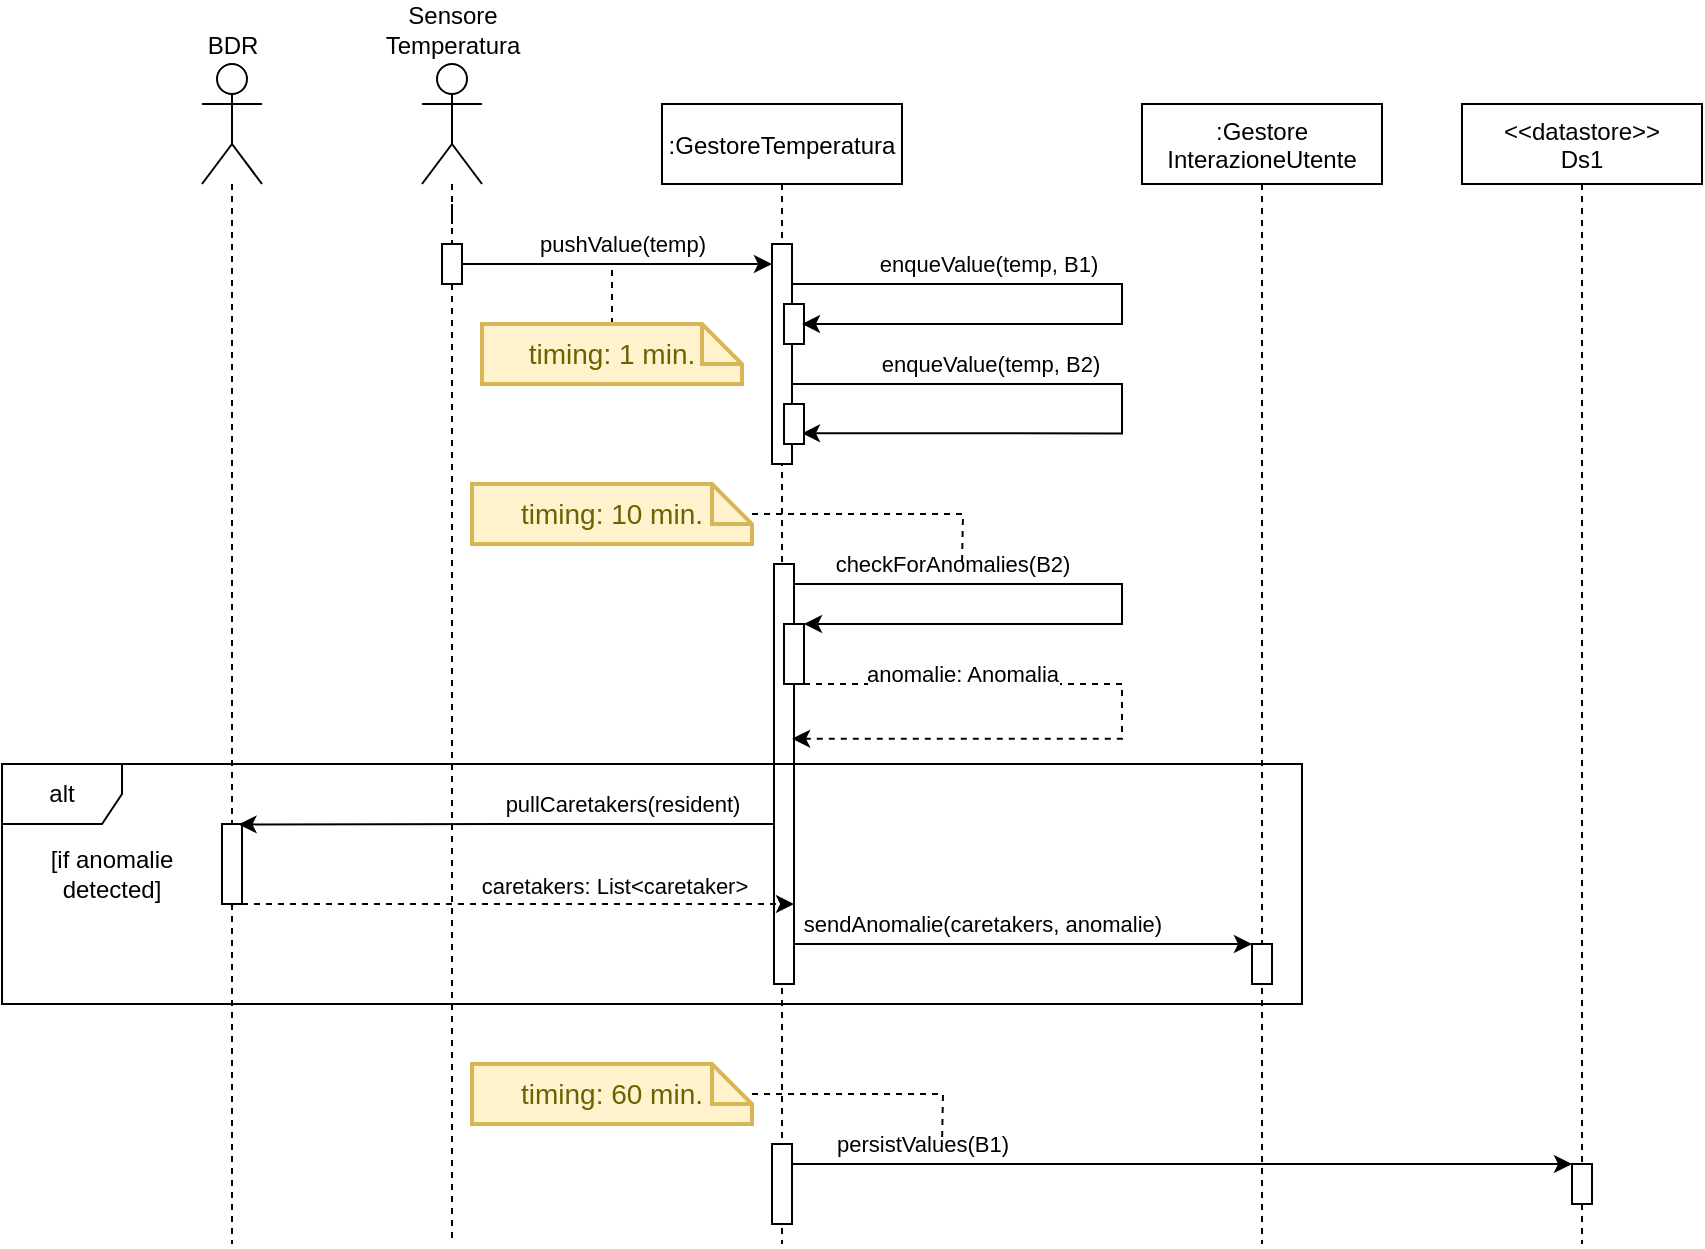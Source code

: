 <mxfile version="20.7.4" type="device" pages="4"><diagram id="kgpKYQtTHZ0yAKxKKP6v" name="Temperatura"><mxGraphModel dx="2327" dy="741" grid="1" gridSize="10" guides="1" tooltips="1" connect="1" arrows="1" fold="1" page="1" pageScale="1" pageWidth="850" pageHeight="1100" math="0" shadow="0"><root><mxCell id="0"/><mxCell id="1" parent="0"/><mxCell id="3nuBFxr9cyL0pnOWT2aG-1" value=":GestoreTemperatura" style="shape=umlLifeline;perimeter=lifelinePerimeter;container=1;collapsible=0;recursiveResize=0;rounded=0;shadow=0;strokeWidth=1;" parent="1" vertex="1"><mxGeometry x="240" y="80" width="120" height="570" as="geometry"/></mxCell><mxCell id="YevkTBkantPW1AnLJvYj-123" style="edgeStyle=orthogonalEdgeStyle;rounded=0;orthogonalLoop=1;jettySize=auto;html=1;entryX=0.9;entryY=0.733;entryDx=0;entryDy=0;entryPerimeter=0;startArrow=none;startFill=0;endArrow=classic;endFill=1;" parent="3nuBFxr9cyL0pnOWT2aG-1" source="3nuBFxr9cyL0pnOWT2aG-4" target="YevkTBkantPW1AnLJvYj-122" edge="1"><mxGeometry relative="1" as="geometry"><Array as="points"><mxPoint x="230" y="140"/><mxPoint x="230" y="165"/></Array></mxGeometry></mxCell><mxCell id="YevkTBkantPW1AnLJvYj-124" value="enqueValue(temp, B2)" style="edgeLabel;html=1;align=center;verticalAlign=middle;resizable=0;points=[];" parent="YevkTBkantPW1AnLJvYj-123" vertex="1" connectable="0"><mxGeometry x="-0.338" relative="1" as="geometry"><mxPoint x="-17" y="-10" as="offset"/></mxGeometry></mxCell><mxCell id="3nuBFxr9cyL0pnOWT2aG-4" value="" style="points=[];perimeter=orthogonalPerimeter;rounded=0;shadow=0;strokeWidth=1;" parent="3nuBFxr9cyL0pnOWT2aG-1" vertex="1"><mxGeometry x="55" y="70" width="10" height="110" as="geometry"/></mxCell><mxCell id="YevkTBkantPW1AnLJvYj-60" value="" style="points=[];perimeter=orthogonalPerimeter;rounded=0;shadow=0;strokeWidth=1;" parent="3nuBFxr9cyL0pnOWT2aG-1" vertex="1"><mxGeometry x="56" y="230" width="10" height="210" as="geometry"/></mxCell><mxCell id="YevkTBkantPW1AnLJvYj-138" style="edgeStyle=orthogonalEdgeStyle;rounded=0;orthogonalLoop=1;jettySize=auto;html=1;entryX=0.905;entryY=0.416;entryDx=0;entryDy=0;entryPerimeter=0;dashed=1;startArrow=none;startFill=0;endArrow=classic;endFill=1;" parent="3nuBFxr9cyL0pnOWT2aG-1" source="YevkTBkantPW1AnLJvYj-61" target="YevkTBkantPW1AnLJvYj-60" edge="1"><mxGeometry relative="1" as="geometry"><Array as="points"><mxPoint x="230" y="290"/><mxPoint x="230" y="317"/></Array></mxGeometry></mxCell><mxCell id="YevkTBkantPW1AnLJvYj-139" value="anomalie: Anomalia" style="edgeLabel;html=1;align=center;verticalAlign=middle;resizable=0;points=[];" parent="YevkTBkantPW1AnLJvYj-138" vertex="1" connectable="0"><mxGeometry x="-0.324" y="2" relative="1" as="geometry"><mxPoint x="-40" y="-3" as="offset"/></mxGeometry></mxCell><mxCell id="YevkTBkantPW1AnLJvYj-61" value="" style="points=[];perimeter=orthogonalPerimeter;rounded=0;shadow=0;strokeWidth=1;" parent="3nuBFxr9cyL0pnOWT2aG-1" vertex="1"><mxGeometry x="61" y="260" width="10" height="30" as="geometry"/></mxCell><mxCell id="YevkTBkantPW1AnLJvYj-62" style="edgeStyle=orthogonalEdgeStyle;rounded=0;orthogonalLoop=1;jettySize=auto;html=1;endArrow=classic;endFill=1;" parent="3nuBFxr9cyL0pnOWT2aG-1" source="YevkTBkantPW1AnLJvYj-60" target="YevkTBkantPW1AnLJvYj-61" edge="1"><mxGeometry relative="1" as="geometry"><mxPoint x="-150" y="200" as="targetPoint"/><Array as="points"><mxPoint x="230" y="240"/><mxPoint x="230" y="260"/></Array></mxGeometry></mxCell><mxCell id="YevkTBkantPW1AnLJvYj-63" value="checkForAnomalies(B2)" style="edgeLabel;html=1;align=center;verticalAlign=middle;resizable=0;points=[];" parent="YevkTBkantPW1AnLJvYj-62" vertex="1" connectable="0"><mxGeometry x="-0.383" y="2" relative="1" as="geometry"><mxPoint x="-27" y="-8" as="offset"/></mxGeometry></mxCell><mxCell id="YevkTBkantPW1AnLJvYj-119" value="" style="points=[];perimeter=orthogonalPerimeter;rounded=0;shadow=0;strokeWidth=1;" parent="3nuBFxr9cyL0pnOWT2aG-1" vertex="1"><mxGeometry x="61" y="100" width="10" height="20" as="geometry"/></mxCell><mxCell id="YevkTBkantPW1AnLJvYj-120" style="edgeStyle=orthogonalEdgeStyle;rounded=0;orthogonalLoop=1;jettySize=auto;html=1;startArrow=none;startFill=0;endArrow=classic;endFill=1;" parent="3nuBFxr9cyL0pnOWT2aG-1" source="3nuBFxr9cyL0pnOWT2aG-4" edge="1"><mxGeometry relative="1" as="geometry"><mxPoint x="70" y="110" as="targetPoint"/><Array as="points"><mxPoint x="230" y="90"/><mxPoint x="230" y="110"/></Array></mxGeometry></mxCell><mxCell id="YevkTBkantPW1AnLJvYj-121" value="enqueValue(temp, B1)" style="edgeLabel;html=1;align=center;verticalAlign=middle;resizable=0;points=[];" parent="YevkTBkantPW1AnLJvYj-120" vertex="1" connectable="0"><mxGeometry x="-0.342" y="-2" relative="1" as="geometry"><mxPoint x="-16" y="-12" as="offset"/></mxGeometry></mxCell><mxCell id="YevkTBkantPW1AnLJvYj-122" value="" style="points=[];perimeter=orthogonalPerimeter;rounded=0;shadow=0;strokeWidth=1;" parent="3nuBFxr9cyL0pnOWT2aG-1" vertex="1"><mxGeometry x="61" y="150" width="10" height="20" as="geometry"/></mxCell><mxCell id="YevkTBkantPW1AnLJvYj-127" value="" style="points=[];perimeter=orthogonalPerimeter;rounded=0;shadow=0;strokeWidth=1;" parent="3nuBFxr9cyL0pnOWT2aG-1" vertex="1"><mxGeometry x="55" y="520" width="10" height="40" as="geometry"/></mxCell><mxCell id="YevkTBkantPW1AnLJvYj-6" style="edgeStyle=orthogonalEdgeStyle;rounded=0;orthogonalLoop=1;jettySize=auto;html=1;dashed=1;endArrow=none;endFill=0;startArrow=none;" parent="1" source="YevkTBkantPW1AnLJvYj-4" edge="1"><mxGeometry relative="1" as="geometry"><mxPoint x="135" y="650" as="targetPoint"/><Array as="points"><mxPoint x="135" y="640"/></Array></mxGeometry></mxCell><mxCell id="YevkTBkantPW1AnLJvYj-1" value="Sensore&lt;br&gt;Temperatura" style="shape=umlActor;verticalLabelPosition=top;verticalAlign=bottom;html=1;outlineConnect=0;labelPosition=center;align=center;" parent="1" vertex="1"><mxGeometry x="120" y="60" width="30" height="60" as="geometry"/></mxCell><mxCell id="YevkTBkantPW1AnLJvYj-8" style="edgeStyle=orthogonalEdgeStyle;rounded=0;orthogonalLoop=1;jettySize=auto;html=1;endArrow=classic;endFill=1;" parent="1" source="YevkTBkantPW1AnLJvYj-4" target="3nuBFxr9cyL0pnOWT2aG-4" edge="1"><mxGeometry relative="1" as="geometry"><Array as="points"><mxPoint x="260" y="160"/><mxPoint x="260" y="160"/></Array></mxGeometry></mxCell><mxCell id="YevkTBkantPW1AnLJvYj-9" value="pushValue(temp)" style="edgeLabel;html=1;align=center;verticalAlign=middle;resizable=0;points=[];" parent="YevkTBkantPW1AnLJvYj-8" vertex="1" connectable="0"><mxGeometry x="0.161" y="-1" relative="1" as="geometry"><mxPoint x="-10" y="-11" as="offset"/></mxGeometry></mxCell><mxCell id="YevkTBkantPW1AnLJvYj-4" value="" style="points=[];perimeter=orthogonalPerimeter;rounded=0;shadow=0;strokeWidth=1;" parent="1" vertex="1"><mxGeometry x="130" y="150" width="10" height="20" as="geometry"/></mxCell><mxCell id="YevkTBkantPW1AnLJvYj-7" value="" style="edgeStyle=orthogonalEdgeStyle;rounded=0;orthogonalLoop=1;jettySize=auto;html=1;dashed=1;endArrow=none;endFill=0;" parent="1" source="YevkTBkantPW1AnLJvYj-1" target="YevkTBkantPW1AnLJvYj-4" edge="1"><mxGeometry relative="1" as="geometry"><mxPoint x="135" y="400" as="targetPoint"/><mxPoint x="135" y="120" as="sourcePoint"/></mxGeometry></mxCell><mxCell id="YevkTBkantPW1AnLJvYj-20" style="edgeStyle=orthogonalEdgeStyle;rounded=0;orthogonalLoop=1;jettySize=auto;html=1;endArrow=none;endFill=0;dashed=1;" parent="1" source="YevkTBkantPW1AnLJvYj-14" edge="1"><mxGeometry relative="1" as="geometry"><mxPoint x="215" y="160" as="targetPoint"/></mxGeometry></mxCell><mxCell id="YevkTBkantPW1AnLJvYj-14" value="timing: 1 min." style="shape=note;strokeWidth=2;fontSize=14;size=20;whiteSpace=wrap;html=1;fillColor=#fff2cc;strokeColor=#d6b656;fontColor=#666600;" parent="1" vertex="1"><mxGeometry x="150" y="190" width="130" height="30" as="geometry"/></mxCell><mxCell id="YevkTBkantPW1AnLJvYj-43" value="&lt;&lt;datastore&gt;&gt;&#10;Ds1" style="shape=umlLifeline;perimeter=lifelinePerimeter;container=1;collapsible=0;recursiveResize=0;rounded=0;shadow=0;strokeWidth=1;" parent="1" vertex="1"><mxGeometry x="640" y="80" width="120" height="570" as="geometry"/></mxCell><mxCell id="YevkTBkantPW1AnLJvYj-128" value="" style="points=[];perimeter=orthogonalPerimeter;rounded=0;shadow=0;strokeWidth=1;" parent="YevkTBkantPW1AnLJvYj-43" vertex="1"><mxGeometry x="55" y="530" width="10" height="20" as="geometry"/></mxCell><mxCell id="YevkTBkantPW1AnLJvYj-75" value=":Gestore&#10;InterazioneUtente" style="shape=umlLifeline;perimeter=lifelinePerimeter;container=1;collapsible=0;recursiveResize=0;rounded=0;shadow=0;strokeWidth=1;" parent="1" vertex="1"><mxGeometry x="480" y="80" width="120" height="570" as="geometry"/></mxCell><mxCell id="YevkTBkantPW1AnLJvYj-78" value="" style="points=[];perimeter=orthogonalPerimeter;rounded=0;shadow=0;strokeWidth=1;" parent="YevkTBkantPW1AnLJvYj-75" vertex="1"><mxGeometry x="55" y="420" width="10" height="20" as="geometry"/></mxCell><mxCell id="YevkTBkantPW1AnLJvYj-106" style="edgeStyle=orthogonalEdgeStyle;rounded=0;orthogonalLoop=1;jettySize=auto;html=1;dashed=1;endArrow=none;endFill=0;startArrow=none;" parent="1" source="YevkTBkantPW1AnLJvYj-107" edge="1"><mxGeometry relative="1" as="geometry"><mxPoint x="25" y="650" as="targetPoint"/></mxGeometry></mxCell><mxCell id="YevkTBkantPW1AnLJvYj-105" value="BDR" style="shape=umlActor;verticalLabelPosition=top;verticalAlign=bottom;html=1;outlineConnect=0;labelPosition=center;align=center;" parent="1" vertex="1"><mxGeometry x="10" y="60" width="30" height="60" as="geometry"/></mxCell><mxCell id="YevkTBkantPW1AnLJvYj-143" style="edgeStyle=orthogonalEdgeStyle;rounded=0;orthogonalLoop=1;jettySize=auto;html=1;startArrow=none;startFill=0;endArrow=classic;endFill=1;dashed=1;" parent="1" source="YevkTBkantPW1AnLJvYj-107" edge="1"><mxGeometry relative="1" as="geometry"><mxPoint x="306" y="480" as="targetPoint"/><Array as="points"><mxPoint x="306" y="480"/></Array></mxGeometry></mxCell><mxCell id="YevkTBkantPW1AnLJvYj-144" value="caretakers: List&amp;lt;caretaker&amp;gt;" style="edgeLabel;html=1;align=center;verticalAlign=middle;resizable=0;points=[];" parent="YevkTBkantPW1AnLJvYj-143" vertex="1" connectable="0"><mxGeometry x="0.315" relative="1" as="geometry"><mxPoint x="4" y="-9" as="offset"/></mxGeometry></mxCell><mxCell id="YevkTBkantPW1AnLJvYj-107" value="" style="points=[];perimeter=orthogonalPerimeter;rounded=0;shadow=0;strokeWidth=1;" parent="1" vertex="1"><mxGeometry x="20" y="440" width="10" height="40" as="geometry"/></mxCell><mxCell id="YevkTBkantPW1AnLJvYj-108" value="" style="edgeStyle=orthogonalEdgeStyle;rounded=0;orthogonalLoop=1;jettySize=auto;html=1;dashed=1;endArrow=none;endFill=0;" parent="1" source="YevkTBkantPW1AnLJvYj-105" target="YevkTBkantPW1AnLJvYj-107" edge="1"><mxGeometry relative="1" as="geometry"><mxPoint x="25" y="800.833" as="targetPoint"/><mxPoint x="25" y="120" as="sourcePoint"/></mxGeometry></mxCell><mxCell id="YevkTBkantPW1AnLJvYj-104" value="[if anomalie detected]" style="text;html=1;strokeColor=none;fillColor=none;align=center;verticalAlign=middle;whiteSpace=wrap;rounded=0;" parent="1" vertex="1"><mxGeometry x="-80" y="450" width="90" height="30" as="geometry"/></mxCell><mxCell id="YevkTBkantPW1AnLJvYj-118" value="alt" style="shape=umlFrame;whiteSpace=wrap;html=1;" parent="1" vertex="1"><mxGeometry x="-90" y="410" width="650" height="120" as="geometry"/></mxCell><mxCell id="YevkTBkantPW1AnLJvYj-126" style="edgeStyle=orthogonalEdgeStyle;rounded=0;orthogonalLoop=1;jettySize=auto;html=1;startArrow=none;startFill=0;endArrow=none;endFill=0;dashed=1;" parent="1" source="YevkTBkantPW1AnLJvYj-125" edge="1"><mxGeometry relative="1" as="geometry"><mxPoint x="390" y="310.0" as="targetPoint"/></mxGeometry></mxCell><mxCell id="YevkTBkantPW1AnLJvYj-125" value="timing: 10 min." style="shape=note;strokeWidth=2;fontSize=14;size=20;whiteSpace=wrap;html=1;fillColor=#fff2cc;strokeColor=#d6b656;fontColor=#666600;" parent="1" vertex="1"><mxGeometry x="145" y="270" width="140" height="30" as="geometry"/></mxCell><mxCell id="YevkTBkantPW1AnLJvYj-134" style="edgeStyle=orthogonalEdgeStyle;rounded=0;orthogonalLoop=1;jettySize=auto;html=1;startArrow=none;startFill=0;endArrow=classic;endFill=1;" parent="1" source="YevkTBkantPW1AnLJvYj-127" edge="1"><mxGeometry relative="1" as="geometry"><mxPoint x="695" y="610" as="targetPoint"/><Array as="points"><mxPoint x="695" y="610"/></Array></mxGeometry></mxCell><mxCell id="YevkTBkantPW1AnLJvYj-135" value="persistValues(B1)" style="edgeLabel;html=1;align=center;verticalAlign=middle;resizable=0;points=[];" parent="YevkTBkantPW1AnLJvYj-134" vertex="1" connectable="0"><mxGeometry x="-0.297" y="-2" relative="1" as="geometry"><mxPoint x="-72" y="-12" as="offset"/></mxGeometry></mxCell><mxCell id="YevkTBkantPW1AnLJvYj-137" style="edgeStyle=orthogonalEdgeStyle;rounded=0;orthogonalLoop=1;jettySize=auto;html=1;startArrow=none;startFill=0;endArrow=none;endFill=0;dashed=1;" parent="1" source="YevkTBkantPW1AnLJvYj-136" edge="1"><mxGeometry relative="1" as="geometry"><mxPoint x="380" y="600" as="targetPoint"/></mxGeometry></mxCell><mxCell id="YevkTBkantPW1AnLJvYj-136" value="timing: 60 min." style="shape=note;strokeWidth=2;fontSize=14;size=20;whiteSpace=wrap;html=1;fillColor=#fff2cc;strokeColor=#d6b656;fontColor=#666600;" parent="1" vertex="1"><mxGeometry x="145" y="560" width="140" height="30" as="geometry"/></mxCell><mxCell id="YevkTBkantPW1AnLJvYj-140" style="edgeStyle=orthogonalEdgeStyle;rounded=0;orthogonalLoop=1;jettySize=auto;html=1;entryX=0.829;entryY=0.005;entryDx=0;entryDy=0;entryPerimeter=0;startArrow=none;startFill=0;endArrow=classic;endFill=1;" parent="1" source="YevkTBkantPW1AnLJvYj-60" target="YevkTBkantPW1AnLJvYj-107" edge="1"><mxGeometry relative="1" as="geometry"><Array as="points"><mxPoint x="160" y="440"/><mxPoint x="160" y="440"/></Array></mxGeometry></mxCell><mxCell id="YevkTBkantPW1AnLJvYj-141" value="pullCaretakers(resident)" style="edgeLabel;html=1;align=center;verticalAlign=middle;resizable=0;points=[];" parent="YevkTBkantPW1AnLJvYj-140" vertex="1" connectable="0"><mxGeometry x="-0.288" y="4" relative="1" as="geometry"><mxPoint x="19" y="-14" as="offset"/></mxGeometry></mxCell><mxCell id="YevkTBkantPW1AnLJvYj-145" style="edgeStyle=orthogonalEdgeStyle;rounded=0;orthogonalLoop=1;jettySize=auto;html=1;startArrow=none;startFill=0;endArrow=classic;endFill=1;" parent="1" source="YevkTBkantPW1AnLJvYj-60" target="YevkTBkantPW1AnLJvYj-78" edge="1"><mxGeometry relative="1" as="geometry"><Array as="points"><mxPoint x="440" y="500"/><mxPoint x="440" y="500"/></Array></mxGeometry></mxCell><mxCell id="YevkTBkantPW1AnLJvYj-146" value="sendAnomalie(caretakers, anomalie)" style="edgeLabel;html=1;align=center;verticalAlign=middle;resizable=0;points=[];" parent="YevkTBkantPW1AnLJvYj-145" vertex="1" connectable="0"><mxGeometry x="-0.256" y="1" relative="1" as="geometry"><mxPoint x="9" y="-9" as="offset"/></mxGeometry></mxCell></root></mxGraphModel></diagram><diagram id="3sxNgQ_MsldBpuiTuOtI" name="Accelerazione"><mxGraphModel dx="1216" dy="611" grid="1" gridSize="10" guides="1" tooltips="1" connect="1" arrows="1" fold="1" page="1" pageScale="1" pageWidth="850" pageHeight="1100" math="0" shadow="0"><root><mxCell id="0"/><mxCell id="1" parent="0"/><mxCell id="PR_13U1Lg6tkXN6W4UqR-1" value=":GestoreAccelerazione" style="shape=umlLifeline;perimeter=lifelinePerimeter;container=1;collapsible=0;recursiveResize=0;rounded=0;shadow=0;strokeWidth=1;" vertex="1" parent="1"><mxGeometry x="330" y="60" width="120" height="570" as="geometry"/></mxCell><mxCell id="PR_13U1Lg6tkXN6W4UqR-2" style="edgeStyle=orthogonalEdgeStyle;rounded=0;orthogonalLoop=1;jettySize=auto;html=1;entryX=0.9;entryY=0.733;entryDx=0;entryDy=0;entryPerimeter=0;startArrow=none;startFill=0;endArrow=classic;endFill=1;" edge="1" parent="PR_13U1Lg6tkXN6W4UqR-1" source="PR_13U1Lg6tkXN6W4UqR-4" target="PR_13U1Lg6tkXN6W4UqR-14"><mxGeometry relative="1" as="geometry"><Array as="points"><mxPoint x="230" y="140"/><mxPoint x="230" y="165"/></Array></mxGeometry></mxCell><mxCell id="PR_13U1Lg6tkXN6W4UqR-3" value="enqueValue(acc, B4)" style="edgeLabel;html=1;align=center;verticalAlign=middle;resizable=0;points=[];" vertex="1" connectable="0" parent="PR_13U1Lg6tkXN6W4UqR-2"><mxGeometry x="-0.338" relative="1" as="geometry"><mxPoint x="-17" y="-10" as="offset"/></mxGeometry></mxCell><mxCell id="PR_13U1Lg6tkXN6W4UqR-4" value="" style="points=[];perimeter=orthogonalPerimeter;rounded=0;shadow=0;strokeWidth=1;" vertex="1" parent="PR_13U1Lg6tkXN6W4UqR-1"><mxGeometry x="55" y="70" width="10" height="110" as="geometry"/></mxCell><mxCell id="PR_13U1Lg6tkXN6W4UqR-5" value="" style="points=[];perimeter=orthogonalPerimeter;rounded=0;shadow=0;strokeWidth=1;" vertex="1" parent="PR_13U1Lg6tkXN6W4UqR-1"><mxGeometry x="56" y="230" width="10" height="210" as="geometry"/></mxCell><mxCell id="PR_13U1Lg6tkXN6W4UqR-6" style="edgeStyle=orthogonalEdgeStyle;rounded=0;orthogonalLoop=1;jettySize=auto;html=1;entryX=0.905;entryY=0.416;entryDx=0;entryDy=0;entryPerimeter=0;dashed=1;startArrow=none;startFill=0;endArrow=classic;endFill=1;" edge="1" parent="PR_13U1Lg6tkXN6W4UqR-1" source="PR_13U1Lg6tkXN6W4UqR-8" target="PR_13U1Lg6tkXN6W4UqR-5"><mxGeometry relative="1" as="geometry"><Array as="points"><mxPoint x="230" y="290"/><mxPoint x="230" y="317"/></Array></mxGeometry></mxCell><mxCell id="PR_13U1Lg6tkXN6W4UqR-7" value="anomalie: Anomalia" style="edgeLabel;html=1;align=center;verticalAlign=middle;resizable=0;points=[];" vertex="1" connectable="0" parent="PR_13U1Lg6tkXN6W4UqR-6"><mxGeometry x="-0.324" y="2" relative="1" as="geometry"><mxPoint x="-40" y="-3" as="offset"/></mxGeometry></mxCell><mxCell id="PR_13U1Lg6tkXN6W4UqR-8" value="" style="points=[];perimeter=orthogonalPerimeter;rounded=0;shadow=0;strokeWidth=1;" vertex="1" parent="PR_13U1Lg6tkXN6W4UqR-1"><mxGeometry x="61" y="260" width="10" height="30" as="geometry"/></mxCell><mxCell id="PR_13U1Lg6tkXN6W4UqR-9" style="edgeStyle=orthogonalEdgeStyle;rounded=0;orthogonalLoop=1;jettySize=auto;html=1;endArrow=classic;endFill=1;" edge="1" parent="PR_13U1Lg6tkXN6W4UqR-1" source="PR_13U1Lg6tkXN6W4UqR-5" target="PR_13U1Lg6tkXN6W4UqR-8"><mxGeometry relative="1" as="geometry"><mxPoint x="-150" y="200" as="targetPoint"/><Array as="points"><mxPoint x="230" y="240"/><mxPoint x="230" y="260"/></Array></mxGeometry></mxCell><mxCell id="PR_13U1Lg6tkXN6W4UqR-10" value="checkForAnomalies(B4)" style="edgeLabel;html=1;align=center;verticalAlign=middle;resizable=0;points=[];" vertex="1" connectable="0" parent="PR_13U1Lg6tkXN6W4UqR-9"><mxGeometry x="-0.383" y="2" relative="1" as="geometry"><mxPoint x="-27" y="-8" as="offset"/></mxGeometry></mxCell><mxCell id="PR_13U1Lg6tkXN6W4UqR-11" value="" style="points=[];perimeter=orthogonalPerimeter;rounded=0;shadow=0;strokeWidth=1;" vertex="1" parent="PR_13U1Lg6tkXN6W4UqR-1"><mxGeometry x="61" y="100" width="10" height="20" as="geometry"/></mxCell><mxCell id="PR_13U1Lg6tkXN6W4UqR-12" style="edgeStyle=orthogonalEdgeStyle;rounded=0;orthogonalLoop=1;jettySize=auto;html=1;startArrow=none;startFill=0;endArrow=classic;endFill=1;" edge="1" parent="PR_13U1Lg6tkXN6W4UqR-1" source="PR_13U1Lg6tkXN6W4UqR-4"><mxGeometry relative="1" as="geometry"><mxPoint x="70" y="110" as="targetPoint"/><Array as="points"><mxPoint x="230" y="90"/><mxPoint x="230" y="110"/></Array></mxGeometry></mxCell><mxCell id="PR_13U1Lg6tkXN6W4UqR-13" value="enqueValue(acc, B3)" style="edgeLabel;html=1;align=center;verticalAlign=middle;resizable=0;points=[];" vertex="1" connectable="0" parent="PR_13U1Lg6tkXN6W4UqR-12"><mxGeometry x="-0.342" y="-2" relative="1" as="geometry"><mxPoint x="-16" y="-12" as="offset"/></mxGeometry></mxCell><mxCell id="PR_13U1Lg6tkXN6W4UqR-14" value="" style="points=[];perimeter=orthogonalPerimeter;rounded=0;shadow=0;strokeWidth=1;" vertex="1" parent="PR_13U1Lg6tkXN6W4UqR-1"><mxGeometry x="61" y="150" width="10" height="20" as="geometry"/></mxCell><mxCell id="PR_13U1Lg6tkXN6W4UqR-15" value="" style="points=[];perimeter=orthogonalPerimeter;rounded=0;shadow=0;strokeWidth=1;" vertex="1" parent="PR_13U1Lg6tkXN6W4UqR-1"><mxGeometry x="55" y="520" width="10" height="40" as="geometry"/></mxCell><mxCell id="PR_13U1Lg6tkXN6W4UqR-16" style="edgeStyle=orthogonalEdgeStyle;rounded=0;orthogonalLoop=1;jettySize=auto;html=1;dashed=1;endArrow=none;endFill=0;startArrow=none;" edge="1" parent="1" source="PR_13U1Lg6tkXN6W4UqR-20"><mxGeometry relative="1" as="geometry"><mxPoint x="225" y="630" as="targetPoint"/><Array as="points"><mxPoint x="225" y="620"/></Array></mxGeometry></mxCell><mxCell id="PR_13U1Lg6tkXN6W4UqR-17" value="Sensore&lt;br&gt;Accelerazione" style="shape=umlActor;verticalLabelPosition=top;verticalAlign=bottom;html=1;outlineConnect=0;labelPosition=center;align=center;" vertex="1" parent="1"><mxGeometry x="210" y="40" width="30" height="60" as="geometry"/></mxCell><mxCell id="PR_13U1Lg6tkXN6W4UqR-18" style="edgeStyle=orthogonalEdgeStyle;rounded=0;orthogonalLoop=1;jettySize=auto;html=1;endArrow=classic;endFill=1;" edge="1" parent="1" source="PR_13U1Lg6tkXN6W4UqR-20" target="PR_13U1Lg6tkXN6W4UqR-4"><mxGeometry relative="1" as="geometry"><Array as="points"><mxPoint x="350" y="140"/><mxPoint x="350" y="140"/></Array></mxGeometry></mxCell><mxCell id="PR_13U1Lg6tkXN6W4UqR-19" value="pushValue(acc)" style="edgeLabel;html=1;align=center;verticalAlign=middle;resizable=0;points=[];" vertex="1" connectable="0" parent="PR_13U1Lg6tkXN6W4UqR-18"><mxGeometry x="0.161" y="-1" relative="1" as="geometry"><mxPoint x="-10" y="-11" as="offset"/></mxGeometry></mxCell><mxCell id="PR_13U1Lg6tkXN6W4UqR-20" value="" style="points=[];perimeter=orthogonalPerimeter;rounded=0;shadow=0;strokeWidth=1;" vertex="1" parent="1"><mxGeometry x="220" y="130" width="10" height="20" as="geometry"/></mxCell><mxCell id="PR_13U1Lg6tkXN6W4UqR-21" value="" style="edgeStyle=orthogonalEdgeStyle;rounded=0;orthogonalLoop=1;jettySize=auto;html=1;dashed=1;endArrow=none;endFill=0;" edge="1" parent="1" source="PR_13U1Lg6tkXN6W4UqR-17" target="PR_13U1Lg6tkXN6W4UqR-20"><mxGeometry relative="1" as="geometry"><mxPoint x="225" y="380" as="targetPoint"/><mxPoint x="225" y="100" as="sourcePoint"/></mxGeometry></mxCell><mxCell id="PR_13U1Lg6tkXN6W4UqR-22" style="edgeStyle=orthogonalEdgeStyle;rounded=0;orthogonalLoop=1;jettySize=auto;html=1;endArrow=none;endFill=0;dashed=1;" edge="1" parent="1" source="PR_13U1Lg6tkXN6W4UqR-23"><mxGeometry relative="1" as="geometry"><mxPoint x="305" y="140" as="targetPoint"/></mxGeometry></mxCell><mxCell id="PR_13U1Lg6tkXN6W4UqR-23" value="timing: 20&lt;br&gt;millisec." style="shape=note;strokeWidth=2;fontSize=14;size=20;whiteSpace=wrap;html=1;fillColor=#fff2cc;strokeColor=#d6b656;fontColor=#666600;" vertex="1" parent="1"><mxGeometry x="240" y="170" width="130" height="40" as="geometry"/></mxCell><mxCell id="PR_13U1Lg6tkXN6W4UqR-24" value="&lt;&lt;datastore&gt;&gt;&#10;Ds2" style="shape=umlLifeline;perimeter=lifelinePerimeter;container=1;collapsible=0;recursiveResize=0;rounded=0;shadow=0;strokeWidth=1;" vertex="1" parent="1"><mxGeometry x="730" y="60" width="120" height="570" as="geometry"/></mxCell><mxCell id="PR_13U1Lg6tkXN6W4UqR-25" value="" style="points=[];perimeter=orthogonalPerimeter;rounded=0;shadow=0;strokeWidth=1;" vertex="1" parent="PR_13U1Lg6tkXN6W4UqR-24"><mxGeometry x="55" y="530" width="10" height="20" as="geometry"/></mxCell><mxCell id="PR_13U1Lg6tkXN6W4UqR-26" value=":Gestore&#10;InterazioneUtente" style="shape=umlLifeline;perimeter=lifelinePerimeter;container=1;collapsible=0;recursiveResize=0;rounded=0;shadow=0;strokeWidth=1;" vertex="1" parent="1"><mxGeometry x="570" y="60" width="120" height="570" as="geometry"/></mxCell><mxCell id="PR_13U1Lg6tkXN6W4UqR-27" value="" style="points=[];perimeter=orthogonalPerimeter;rounded=0;shadow=0;strokeWidth=1;" vertex="1" parent="PR_13U1Lg6tkXN6W4UqR-26"><mxGeometry x="55" y="420" width="10" height="20" as="geometry"/></mxCell><mxCell id="PR_13U1Lg6tkXN6W4UqR-28" style="edgeStyle=orthogonalEdgeStyle;rounded=0;orthogonalLoop=1;jettySize=auto;html=1;dashed=1;endArrow=none;endFill=0;startArrow=none;" edge="1" parent="1" source="PR_13U1Lg6tkXN6W4UqR-32"><mxGeometry relative="1" as="geometry"><mxPoint x="115" y="630" as="targetPoint"/></mxGeometry></mxCell><mxCell id="PR_13U1Lg6tkXN6W4UqR-29" value="BDR" style="shape=umlActor;verticalLabelPosition=top;verticalAlign=bottom;html=1;outlineConnect=0;labelPosition=center;align=center;" vertex="1" parent="1"><mxGeometry x="100" y="40" width="30" height="60" as="geometry"/></mxCell><mxCell id="PR_13U1Lg6tkXN6W4UqR-30" style="edgeStyle=orthogonalEdgeStyle;rounded=0;orthogonalLoop=1;jettySize=auto;html=1;startArrow=none;startFill=0;endArrow=classic;endFill=1;dashed=1;" edge="1" parent="1" source="PR_13U1Lg6tkXN6W4UqR-32"><mxGeometry relative="1" as="geometry"><mxPoint x="396" y="460" as="targetPoint"/><Array as="points"><mxPoint x="396" y="460"/></Array></mxGeometry></mxCell><mxCell id="PR_13U1Lg6tkXN6W4UqR-31" value="caretakers: List&amp;lt;caretaker&amp;gt;" style="edgeLabel;html=1;align=center;verticalAlign=middle;resizable=0;points=[];" vertex="1" connectable="0" parent="PR_13U1Lg6tkXN6W4UqR-30"><mxGeometry x="0.315" relative="1" as="geometry"><mxPoint x="4" y="-9" as="offset"/></mxGeometry></mxCell><mxCell id="PR_13U1Lg6tkXN6W4UqR-32" value="" style="points=[];perimeter=orthogonalPerimeter;rounded=0;shadow=0;strokeWidth=1;" vertex="1" parent="1"><mxGeometry x="110" y="420" width="10" height="40" as="geometry"/></mxCell><mxCell id="PR_13U1Lg6tkXN6W4UqR-33" value="" style="edgeStyle=orthogonalEdgeStyle;rounded=0;orthogonalLoop=1;jettySize=auto;html=1;dashed=1;endArrow=none;endFill=0;" edge="1" parent="1" source="PR_13U1Lg6tkXN6W4UqR-29" target="PR_13U1Lg6tkXN6W4UqR-32"><mxGeometry relative="1" as="geometry"><mxPoint x="115" y="780.833" as="targetPoint"/><mxPoint x="115" y="100" as="sourcePoint"/></mxGeometry></mxCell><mxCell id="PR_13U1Lg6tkXN6W4UqR-34" value="[if anomalie detected]" style="text;html=1;strokeColor=none;fillColor=none;align=center;verticalAlign=middle;whiteSpace=wrap;rounded=0;" vertex="1" parent="1"><mxGeometry x="10" y="430" width="90" height="30" as="geometry"/></mxCell><mxCell id="PR_13U1Lg6tkXN6W4UqR-35" value="alt" style="shape=umlFrame;whiteSpace=wrap;html=1;" vertex="1" parent="1"><mxGeometry y="390" width="650" height="120" as="geometry"/></mxCell><mxCell id="PR_13U1Lg6tkXN6W4UqR-36" style="edgeStyle=orthogonalEdgeStyle;rounded=0;orthogonalLoop=1;jettySize=auto;html=1;startArrow=none;startFill=0;endArrow=none;endFill=0;dashed=1;" edge="1" parent="1" source="PR_13U1Lg6tkXN6W4UqR-37"><mxGeometry relative="1" as="geometry"><mxPoint x="480" y="290" as="targetPoint"/></mxGeometry></mxCell><mxCell id="PR_13U1Lg6tkXN6W4UqR-37" value="timing: 2 sec." style="shape=note;strokeWidth=2;fontSize=14;size=20;whiteSpace=wrap;html=1;fillColor=#fff2cc;strokeColor=#d6b656;fontColor=#666600;" vertex="1" parent="1"><mxGeometry x="235" y="250" width="140" height="30" as="geometry"/></mxCell><mxCell id="PR_13U1Lg6tkXN6W4UqR-38" style="edgeStyle=orthogonalEdgeStyle;rounded=0;orthogonalLoop=1;jettySize=auto;html=1;startArrow=none;startFill=0;endArrow=classic;endFill=1;" edge="1" parent="1" source="PR_13U1Lg6tkXN6W4UqR-15"><mxGeometry relative="1" as="geometry"><mxPoint x="785.0" y="590" as="targetPoint"/><Array as="points"><mxPoint x="785" y="590"/></Array></mxGeometry></mxCell><mxCell id="PR_13U1Lg6tkXN6W4UqR-39" value="persistValues(B3)" style="edgeLabel;html=1;align=center;verticalAlign=middle;resizable=0;points=[];" vertex="1" connectable="0" parent="PR_13U1Lg6tkXN6W4UqR-38"><mxGeometry x="-0.297" y="-2" relative="1" as="geometry"><mxPoint x="-72" y="-12" as="offset"/></mxGeometry></mxCell><mxCell id="PR_13U1Lg6tkXN6W4UqR-40" style="edgeStyle=orthogonalEdgeStyle;rounded=0;orthogonalLoop=1;jettySize=auto;html=1;startArrow=none;startFill=0;endArrow=none;endFill=0;dashed=1;" edge="1" parent="1" source="PR_13U1Lg6tkXN6W4UqR-41"><mxGeometry relative="1" as="geometry"><mxPoint x="470" y="580" as="targetPoint"/></mxGeometry></mxCell><mxCell id="PR_13U1Lg6tkXN6W4UqR-41" value="timing: 2 min." style="shape=note;strokeWidth=2;fontSize=14;size=20;whiteSpace=wrap;html=1;fillColor=#fff2cc;strokeColor=#d6b656;fontColor=#666600;" vertex="1" parent="1"><mxGeometry x="235" y="540" width="140" height="30" as="geometry"/></mxCell><mxCell id="PR_13U1Lg6tkXN6W4UqR-42" style="edgeStyle=orthogonalEdgeStyle;rounded=0;orthogonalLoop=1;jettySize=auto;html=1;entryX=0.829;entryY=0.005;entryDx=0;entryDy=0;entryPerimeter=0;startArrow=none;startFill=0;endArrow=classic;endFill=1;" edge="1" parent="1" source="PR_13U1Lg6tkXN6W4UqR-5" target="PR_13U1Lg6tkXN6W4UqR-32"><mxGeometry relative="1" as="geometry"><Array as="points"><mxPoint x="250" y="420"/><mxPoint x="250" y="420"/></Array></mxGeometry></mxCell><mxCell id="PR_13U1Lg6tkXN6W4UqR-43" value="pullCaretakers(resident)" style="edgeLabel;html=1;align=center;verticalAlign=middle;resizable=0;points=[];" vertex="1" connectable="0" parent="PR_13U1Lg6tkXN6W4UqR-42"><mxGeometry x="-0.288" y="4" relative="1" as="geometry"><mxPoint x="19" y="-14" as="offset"/></mxGeometry></mxCell><mxCell id="PR_13U1Lg6tkXN6W4UqR-44" style="edgeStyle=orthogonalEdgeStyle;rounded=0;orthogonalLoop=1;jettySize=auto;html=1;startArrow=none;startFill=0;endArrow=classic;endFill=1;" edge="1" parent="1" source="PR_13U1Lg6tkXN6W4UqR-5" target="PR_13U1Lg6tkXN6W4UqR-27"><mxGeometry relative="1" as="geometry"><Array as="points"><mxPoint x="530" y="480"/><mxPoint x="530" y="480"/></Array></mxGeometry></mxCell><mxCell id="PR_13U1Lg6tkXN6W4UqR-45" value="sendAnomalie(caretakers, anomalie)" style="edgeLabel;html=1;align=center;verticalAlign=middle;resizable=0;points=[];" vertex="1" connectable="0" parent="PR_13U1Lg6tkXN6W4UqR-44"><mxGeometry x="-0.256" y="1" relative="1" as="geometry"><mxPoint x="9" y="-9" as="offset"/></mxGeometry></mxCell></root></mxGraphModel></diagram><diagram id="jkVY9ZusvhmTz9m69C_a" name="Battiti"><mxGraphModel dx="1034" dy="519" grid="1" gridSize="10" guides="1" tooltips="1" connect="1" arrows="1" fold="1" page="1" pageScale="1" pageWidth="850" pageHeight="1100" math="0" shadow="0"><root><mxCell id="0"/><mxCell id="1" parent="0"/><mxCell id="mmTqQ0Sj1vZ2xq693fz9-1" value=":GestoreBattiti" style="shape=umlLifeline;perimeter=lifelinePerimeter;container=1;collapsible=0;recursiveResize=0;rounded=0;shadow=0;strokeWidth=1;" vertex="1" parent="1"><mxGeometry x="330" y="60" width="120" height="570" as="geometry"/></mxCell><mxCell id="mmTqQ0Sj1vZ2xq693fz9-2" style="edgeStyle=orthogonalEdgeStyle;rounded=0;orthogonalLoop=1;jettySize=auto;html=1;entryX=0.9;entryY=0.733;entryDx=0;entryDy=0;entryPerimeter=0;startArrow=none;startFill=0;endArrow=classic;endFill=1;" edge="1" parent="mmTqQ0Sj1vZ2xq693fz9-1" source="mmTqQ0Sj1vZ2xq693fz9-4" target="mmTqQ0Sj1vZ2xq693fz9-14"><mxGeometry relative="1" as="geometry"><Array as="points"><mxPoint x="230" y="140"/><mxPoint x="230" y="165"/></Array></mxGeometry></mxCell><mxCell id="mmTqQ0Sj1vZ2xq693fz9-3" value="enqueValue(bat, B6)" style="edgeLabel;html=1;align=center;verticalAlign=middle;resizable=0;points=[];" vertex="1" connectable="0" parent="mmTqQ0Sj1vZ2xq693fz9-2"><mxGeometry x="-0.338" relative="1" as="geometry"><mxPoint x="-17" y="-10" as="offset"/></mxGeometry></mxCell><mxCell id="mmTqQ0Sj1vZ2xq693fz9-4" value="" style="points=[];perimeter=orthogonalPerimeter;rounded=0;shadow=0;strokeWidth=1;" vertex="1" parent="mmTqQ0Sj1vZ2xq693fz9-1"><mxGeometry x="55" y="70" width="10" height="110" as="geometry"/></mxCell><mxCell id="mmTqQ0Sj1vZ2xq693fz9-5" value="" style="points=[];perimeter=orthogonalPerimeter;rounded=0;shadow=0;strokeWidth=1;" vertex="1" parent="mmTqQ0Sj1vZ2xq693fz9-1"><mxGeometry x="56" y="230" width="10" height="210" as="geometry"/></mxCell><mxCell id="mmTqQ0Sj1vZ2xq693fz9-6" style="edgeStyle=orthogonalEdgeStyle;rounded=0;orthogonalLoop=1;jettySize=auto;html=1;entryX=0.905;entryY=0.416;entryDx=0;entryDy=0;entryPerimeter=0;dashed=1;startArrow=none;startFill=0;endArrow=classic;endFill=1;" edge="1" parent="mmTqQ0Sj1vZ2xq693fz9-1" source="mmTqQ0Sj1vZ2xq693fz9-8" target="mmTqQ0Sj1vZ2xq693fz9-5"><mxGeometry relative="1" as="geometry"><Array as="points"><mxPoint x="230" y="290"/><mxPoint x="230" y="317"/></Array></mxGeometry></mxCell><mxCell id="mmTqQ0Sj1vZ2xq693fz9-7" value="anomalie: Anomalia" style="edgeLabel;html=1;align=center;verticalAlign=middle;resizable=0;points=[];" vertex="1" connectable="0" parent="mmTqQ0Sj1vZ2xq693fz9-6"><mxGeometry x="-0.324" y="2" relative="1" as="geometry"><mxPoint x="-40" y="-3" as="offset"/></mxGeometry></mxCell><mxCell id="mmTqQ0Sj1vZ2xq693fz9-8" value="" style="points=[];perimeter=orthogonalPerimeter;rounded=0;shadow=0;strokeWidth=1;" vertex="1" parent="mmTqQ0Sj1vZ2xq693fz9-1"><mxGeometry x="61" y="260" width="10" height="30" as="geometry"/></mxCell><mxCell id="mmTqQ0Sj1vZ2xq693fz9-9" style="edgeStyle=orthogonalEdgeStyle;rounded=0;orthogonalLoop=1;jettySize=auto;html=1;endArrow=classic;endFill=1;" edge="1" parent="mmTqQ0Sj1vZ2xq693fz9-1" source="mmTqQ0Sj1vZ2xq693fz9-5" target="mmTqQ0Sj1vZ2xq693fz9-8"><mxGeometry relative="1" as="geometry"><mxPoint x="-150" y="200" as="targetPoint"/><Array as="points"><mxPoint x="230" y="240"/><mxPoint x="230" y="260"/></Array></mxGeometry></mxCell><mxCell id="mmTqQ0Sj1vZ2xq693fz9-10" value="checkForAnomalies(B6)" style="edgeLabel;html=1;align=center;verticalAlign=middle;resizable=0;points=[];" vertex="1" connectable="0" parent="mmTqQ0Sj1vZ2xq693fz9-9"><mxGeometry x="-0.383" y="2" relative="1" as="geometry"><mxPoint x="-27" y="-8" as="offset"/></mxGeometry></mxCell><mxCell id="mmTqQ0Sj1vZ2xq693fz9-11" value="" style="points=[];perimeter=orthogonalPerimeter;rounded=0;shadow=0;strokeWidth=1;" vertex="1" parent="mmTqQ0Sj1vZ2xq693fz9-1"><mxGeometry x="61" y="100" width="10" height="20" as="geometry"/></mxCell><mxCell id="mmTqQ0Sj1vZ2xq693fz9-12" style="edgeStyle=orthogonalEdgeStyle;rounded=0;orthogonalLoop=1;jettySize=auto;html=1;startArrow=none;startFill=0;endArrow=classic;endFill=1;" edge="1" parent="mmTqQ0Sj1vZ2xq693fz9-1" source="mmTqQ0Sj1vZ2xq693fz9-4"><mxGeometry relative="1" as="geometry"><mxPoint x="70" y="110" as="targetPoint"/><Array as="points"><mxPoint x="230" y="90"/><mxPoint x="230" y="110"/></Array></mxGeometry></mxCell><mxCell id="mmTqQ0Sj1vZ2xq693fz9-13" value="enqueValue(bat, B5)" style="edgeLabel;html=1;align=center;verticalAlign=middle;resizable=0;points=[];" vertex="1" connectable="0" parent="mmTqQ0Sj1vZ2xq693fz9-12"><mxGeometry x="-0.342" y="-2" relative="1" as="geometry"><mxPoint x="-16" y="-12" as="offset"/></mxGeometry></mxCell><mxCell id="mmTqQ0Sj1vZ2xq693fz9-14" value="" style="points=[];perimeter=orthogonalPerimeter;rounded=0;shadow=0;strokeWidth=1;" vertex="1" parent="mmTqQ0Sj1vZ2xq693fz9-1"><mxGeometry x="61" y="150" width="10" height="20" as="geometry"/></mxCell><mxCell id="mmTqQ0Sj1vZ2xq693fz9-15" value="" style="points=[];perimeter=orthogonalPerimeter;rounded=0;shadow=0;strokeWidth=1;" vertex="1" parent="mmTqQ0Sj1vZ2xq693fz9-1"><mxGeometry x="55" y="520" width="10" height="40" as="geometry"/></mxCell><mxCell id="mmTqQ0Sj1vZ2xq693fz9-16" style="edgeStyle=orthogonalEdgeStyle;rounded=0;orthogonalLoop=1;jettySize=auto;html=1;dashed=1;endArrow=none;endFill=0;startArrow=none;" edge="1" parent="1" source="mmTqQ0Sj1vZ2xq693fz9-20"><mxGeometry relative="1" as="geometry"><mxPoint x="225" y="630" as="targetPoint"/><Array as="points"><mxPoint x="225" y="620"/></Array></mxGeometry></mxCell><mxCell id="mmTqQ0Sj1vZ2xq693fz9-17" value="Sensore&lt;br&gt;Battiti" style="shape=umlActor;verticalLabelPosition=top;verticalAlign=bottom;html=1;outlineConnect=0;labelPosition=center;align=center;" vertex="1" parent="1"><mxGeometry x="210" y="40" width="30" height="60" as="geometry"/></mxCell><mxCell id="mmTqQ0Sj1vZ2xq693fz9-18" style="edgeStyle=orthogonalEdgeStyle;rounded=0;orthogonalLoop=1;jettySize=auto;html=1;endArrow=classic;endFill=1;" edge="1" parent="1" source="mmTqQ0Sj1vZ2xq693fz9-20" target="mmTqQ0Sj1vZ2xq693fz9-4"><mxGeometry relative="1" as="geometry"><Array as="points"><mxPoint x="350" y="140"/><mxPoint x="350" y="140"/></Array></mxGeometry></mxCell><mxCell id="mmTqQ0Sj1vZ2xq693fz9-19" value="pushValue(bat)" style="edgeLabel;html=1;align=center;verticalAlign=middle;resizable=0;points=[];" vertex="1" connectable="0" parent="mmTqQ0Sj1vZ2xq693fz9-18"><mxGeometry x="0.161" y="-1" relative="1" as="geometry"><mxPoint x="-10" y="-11" as="offset"/></mxGeometry></mxCell><mxCell id="mmTqQ0Sj1vZ2xq693fz9-20" value="" style="points=[];perimeter=orthogonalPerimeter;rounded=0;shadow=0;strokeWidth=1;" vertex="1" parent="1"><mxGeometry x="220" y="130" width="10" height="20" as="geometry"/></mxCell><mxCell id="mmTqQ0Sj1vZ2xq693fz9-21" value="" style="edgeStyle=orthogonalEdgeStyle;rounded=0;orthogonalLoop=1;jettySize=auto;html=1;dashed=1;endArrow=none;endFill=0;" edge="1" parent="1" source="mmTqQ0Sj1vZ2xq693fz9-17" target="mmTqQ0Sj1vZ2xq693fz9-20"><mxGeometry relative="1" as="geometry"><mxPoint x="225" y="380" as="targetPoint"/><mxPoint x="225" y="100" as="sourcePoint"/></mxGeometry></mxCell><mxCell id="mmTqQ0Sj1vZ2xq693fz9-22" style="edgeStyle=orthogonalEdgeStyle;rounded=0;orthogonalLoop=1;jettySize=auto;html=1;endArrow=none;endFill=0;dashed=1;" edge="1" parent="1" source="mmTqQ0Sj1vZ2xq693fz9-23"><mxGeometry relative="1" as="geometry"><mxPoint x="305" y="140" as="targetPoint"/></mxGeometry></mxCell><mxCell id="mmTqQ0Sj1vZ2xq693fz9-23" value="timing: 100&lt;br&gt;millisec." style="shape=note;strokeWidth=2;fontSize=14;size=20;whiteSpace=wrap;html=1;fillColor=#fff2cc;strokeColor=#d6b656;fontColor=#666600;" vertex="1" parent="1"><mxGeometry x="240" y="170" width="130" height="40" as="geometry"/></mxCell><mxCell id="mmTqQ0Sj1vZ2xq693fz9-24" value="&lt;&lt;datastore&gt;&gt;&#10;Ds3" style="shape=umlLifeline;perimeter=lifelinePerimeter;container=1;collapsible=0;recursiveResize=0;rounded=0;shadow=0;strokeWidth=1;" vertex="1" parent="1"><mxGeometry x="730" y="60" width="120" height="570" as="geometry"/></mxCell><mxCell id="mmTqQ0Sj1vZ2xq693fz9-25" value="" style="points=[];perimeter=orthogonalPerimeter;rounded=0;shadow=0;strokeWidth=1;" vertex="1" parent="mmTqQ0Sj1vZ2xq693fz9-24"><mxGeometry x="55" y="530" width="10" height="20" as="geometry"/></mxCell><mxCell id="mmTqQ0Sj1vZ2xq693fz9-26" value=":Gestore&#10;InterazioneUtente" style="shape=umlLifeline;perimeter=lifelinePerimeter;container=1;collapsible=0;recursiveResize=0;rounded=0;shadow=0;strokeWidth=1;" vertex="1" parent="1"><mxGeometry x="570" y="60" width="120" height="570" as="geometry"/></mxCell><mxCell id="mmTqQ0Sj1vZ2xq693fz9-27" value="" style="points=[];perimeter=orthogonalPerimeter;rounded=0;shadow=0;strokeWidth=1;" vertex="1" parent="mmTqQ0Sj1vZ2xq693fz9-26"><mxGeometry x="55" y="420" width="10" height="20" as="geometry"/></mxCell><mxCell id="mmTqQ0Sj1vZ2xq693fz9-28" style="edgeStyle=orthogonalEdgeStyle;rounded=0;orthogonalLoop=1;jettySize=auto;html=1;dashed=1;endArrow=none;endFill=0;startArrow=none;" edge="1" parent="1" source="mmTqQ0Sj1vZ2xq693fz9-32"><mxGeometry relative="1" as="geometry"><mxPoint x="115" y="630" as="targetPoint"/></mxGeometry></mxCell><mxCell id="mmTqQ0Sj1vZ2xq693fz9-29" value="BDR" style="shape=umlActor;verticalLabelPosition=top;verticalAlign=bottom;html=1;outlineConnect=0;labelPosition=center;align=center;" vertex="1" parent="1"><mxGeometry x="100" y="40" width="30" height="60" as="geometry"/></mxCell><mxCell id="mmTqQ0Sj1vZ2xq693fz9-30" style="edgeStyle=orthogonalEdgeStyle;rounded=0;orthogonalLoop=1;jettySize=auto;html=1;startArrow=none;startFill=0;endArrow=classic;endFill=1;dashed=1;" edge="1" parent="1" source="mmTqQ0Sj1vZ2xq693fz9-32"><mxGeometry relative="1" as="geometry"><mxPoint x="396" y="460" as="targetPoint"/><Array as="points"><mxPoint x="396" y="460"/></Array></mxGeometry></mxCell><mxCell id="mmTqQ0Sj1vZ2xq693fz9-31" value="caretakers: List&amp;lt;caretaker&amp;gt;" style="edgeLabel;html=1;align=center;verticalAlign=middle;resizable=0;points=[];" vertex="1" connectable="0" parent="mmTqQ0Sj1vZ2xq693fz9-30"><mxGeometry x="0.315" relative="1" as="geometry"><mxPoint x="4" y="-9" as="offset"/></mxGeometry></mxCell><mxCell id="mmTqQ0Sj1vZ2xq693fz9-32" value="" style="points=[];perimeter=orthogonalPerimeter;rounded=0;shadow=0;strokeWidth=1;" vertex="1" parent="1"><mxGeometry x="110" y="420" width="10" height="40" as="geometry"/></mxCell><mxCell id="mmTqQ0Sj1vZ2xq693fz9-33" value="" style="edgeStyle=orthogonalEdgeStyle;rounded=0;orthogonalLoop=1;jettySize=auto;html=1;dashed=1;endArrow=none;endFill=0;" edge="1" parent="1" source="mmTqQ0Sj1vZ2xq693fz9-29" target="mmTqQ0Sj1vZ2xq693fz9-32"><mxGeometry relative="1" as="geometry"><mxPoint x="115" y="780.833" as="targetPoint"/><mxPoint x="115" y="100" as="sourcePoint"/></mxGeometry></mxCell><mxCell id="mmTqQ0Sj1vZ2xq693fz9-34" value="[if anomalie detected]" style="text;html=1;strokeColor=none;fillColor=none;align=center;verticalAlign=middle;whiteSpace=wrap;rounded=0;" vertex="1" parent="1"><mxGeometry x="10" y="430" width="90" height="30" as="geometry"/></mxCell><mxCell id="mmTqQ0Sj1vZ2xq693fz9-35" value="alt" style="shape=umlFrame;whiteSpace=wrap;html=1;" vertex="1" parent="1"><mxGeometry y="390" width="650" height="120" as="geometry"/></mxCell><mxCell id="mmTqQ0Sj1vZ2xq693fz9-36" style="edgeStyle=orthogonalEdgeStyle;rounded=0;orthogonalLoop=1;jettySize=auto;html=1;startArrow=none;startFill=0;endArrow=none;endFill=0;dashed=1;" edge="1" parent="1" source="mmTqQ0Sj1vZ2xq693fz9-37"><mxGeometry relative="1" as="geometry"><mxPoint x="480" y="290" as="targetPoint"/></mxGeometry></mxCell><mxCell id="mmTqQ0Sj1vZ2xq693fz9-37" value="timing: 2 min." style="shape=note;strokeWidth=2;fontSize=14;size=20;whiteSpace=wrap;html=1;fillColor=#fff2cc;strokeColor=#d6b656;fontColor=#666600;" vertex="1" parent="1"><mxGeometry x="235" y="250" width="140" height="30" as="geometry"/></mxCell><mxCell id="mmTqQ0Sj1vZ2xq693fz9-38" style="edgeStyle=orthogonalEdgeStyle;rounded=0;orthogonalLoop=1;jettySize=auto;html=1;startArrow=none;startFill=0;endArrow=classic;endFill=1;" edge="1" parent="1" source="mmTqQ0Sj1vZ2xq693fz9-15"><mxGeometry relative="1" as="geometry"><mxPoint x="785.0" y="590" as="targetPoint"/><Array as="points"><mxPoint x="785" y="590"/></Array></mxGeometry></mxCell><mxCell id="mmTqQ0Sj1vZ2xq693fz9-39" value="persistValues(B5)" style="edgeLabel;html=1;align=center;verticalAlign=middle;resizable=0;points=[];" vertex="1" connectable="0" parent="mmTqQ0Sj1vZ2xq693fz9-38"><mxGeometry x="-0.297" y="-2" relative="1" as="geometry"><mxPoint x="-72" y="-12" as="offset"/></mxGeometry></mxCell><mxCell id="mmTqQ0Sj1vZ2xq693fz9-40" style="edgeStyle=orthogonalEdgeStyle;rounded=0;orthogonalLoop=1;jettySize=auto;html=1;startArrow=none;startFill=0;endArrow=none;endFill=0;dashed=1;" edge="1" parent="1" source="mmTqQ0Sj1vZ2xq693fz9-41"><mxGeometry relative="1" as="geometry"><mxPoint x="470" y="580" as="targetPoint"/></mxGeometry></mxCell><mxCell id="mmTqQ0Sj1vZ2xq693fz9-41" value="timing: 5 min." style="shape=note;strokeWidth=2;fontSize=14;size=20;whiteSpace=wrap;html=1;fillColor=#fff2cc;strokeColor=#d6b656;fontColor=#666600;" vertex="1" parent="1"><mxGeometry x="235" y="540" width="140" height="30" as="geometry"/></mxCell><mxCell id="mmTqQ0Sj1vZ2xq693fz9-42" style="edgeStyle=orthogonalEdgeStyle;rounded=0;orthogonalLoop=1;jettySize=auto;html=1;entryX=0.829;entryY=0.005;entryDx=0;entryDy=0;entryPerimeter=0;startArrow=none;startFill=0;endArrow=classic;endFill=1;" edge="1" parent="1" source="mmTqQ0Sj1vZ2xq693fz9-5" target="mmTqQ0Sj1vZ2xq693fz9-32"><mxGeometry relative="1" as="geometry"><Array as="points"><mxPoint x="250" y="420"/><mxPoint x="250" y="420"/></Array></mxGeometry></mxCell><mxCell id="mmTqQ0Sj1vZ2xq693fz9-43" value="pullCaretakers(resident)" style="edgeLabel;html=1;align=center;verticalAlign=middle;resizable=0;points=[];" vertex="1" connectable="0" parent="mmTqQ0Sj1vZ2xq693fz9-42"><mxGeometry x="-0.288" y="4" relative="1" as="geometry"><mxPoint x="19" y="-14" as="offset"/></mxGeometry></mxCell><mxCell id="mmTqQ0Sj1vZ2xq693fz9-44" style="edgeStyle=orthogonalEdgeStyle;rounded=0;orthogonalLoop=1;jettySize=auto;html=1;startArrow=none;startFill=0;endArrow=classic;endFill=1;" edge="1" parent="1" source="mmTqQ0Sj1vZ2xq693fz9-5" target="mmTqQ0Sj1vZ2xq693fz9-27"><mxGeometry relative="1" as="geometry"><Array as="points"><mxPoint x="530" y="480"/><mxPoint x="530" y="480"/></Array></mxGeometry></mxCell><mxCell id="mmTqQ0Sj1vZ2xq693fz9-45" value="sendAnomalie(caretakers, anomalie)" style="edgeLabel;html=1;align=center;verticalAlign=middle;resizable=0;points=[];" vertex="1" connectable="0" parent="mmTqQ0Sj1vZ2xq693fz9-44"><mxGeometry x="-0.256" y="1" relative="1" as="geometry"><mxPoint x="9" y="-9" as="offset"/></mxGeometry></mxCell></root></mxGraphModel></diagram><diagram id="pzQwWoOzdjXU4q7Oqbo1" name="Ambiente"><mxGraphModel dx="2173" dy="865" grid="1" gridSize="10" guides="1" tooltips="1" connect="1" arrows="1" fold="1" page="1" pageScale="1" pageWidth="850" pageHeight="1100" math="0" shadow="0"><root><mxCell id="0"/><mxCell id="1" parent="0"/><mxCell id="OlzEB7hEBMeYzH6iHRwl-1" value=":GestoreAmbiente" style="shape=umlLifeline;perimeter=lifelinePerimeter;container=1;collapsible=0;recursiveResize=0;rounded=0;shadow=0;strokeWidth=1;" vertex="1" parent="1"><mxGeometry x="330" y="60" width="120" height="940" as="geometry"/></mxCell><mxCell id="OlzEB7hEBMeYzH6iHRwl-2" style="edgeStyle=orthogonalEdgeStyle;rounded=0;orthogonalLoop=1;jettySize=auto;html=1;startArrow=none;startFill=0;endArrow=classic;endFill=1;entryX=0.931;entryY=0.134;entryDx=0;entryDy=0;entryPerimeter=0;" edge="1" parent="OlzEB7hEBMeYzH6iHRwl-1" source="OlzEB7hEBMeYzH6iHRwl-4" target="OlzEB7hEBMeYzH6iHRwl-14"><mxGeometry relative="1" as="geometry"><Array as="points"><mxPoint x="230" y="140"/><mxPoint x="230" y="165"/></Array><mxPoint x="100" y="165" as="targetPoint"/></mxGeometry></mxCell><mxCell id="OlzEB7hEBMeYzH6iHRwl-3" value="enqueValue(pres, B8)" style="edgeLabel;html=1;align=center;verticalAlign=middle;resizable=0;points=[];" vertex="1" connectable="0" parent="OlzEB7hEBMeYzH6iHRwl-2"><mxGeometry x="-0.338" relative="1" as="geometry"><mxPoint x="-17" y="-10" as="offset"/></mxGeometry></mxCell><mxCell id="OlzEB7hEBMeYzH6iHRwl-4" value="" style="points=[];perimeter=orthogonalPerimeter;rounded=0;shadow=0;strokeWidth=1;" vertex="1" parent="OlzEB7hEBMeYzH6iHRwl-1"><mxGeometry x="55" y="80" width="10" height="110" as="geometry"/></mxCell><mxCell id="OlzEB7hEBMeYzH6iHRwl-5" value="" style="points=[];perimeter=orthogonalPerimeter;rounded=0;shadow=0;strokeWidth=1;" vertex="1" parent="OlzEB7hEBMeYzH6iHRwl-1"><mxGeometry x="56" y="479" width="10" height="210" as="geometry"/></mxCell><mxCell id="OlzEB7hEBMeYzH6iHRwl-6" style="edgeStyle=orthogonalEdgeStyle;rounded=0;orthogonalLoop=1;jettySize=auto;html=1;entryX=0.905;entryY=0.416;entryDx=0;entryDy=0;entryPerimeter=0;dashed=1;startArrow=none;startFill=0;endArrow=classic;endFill=1;" edge="1" parent="OlzEB7hEBMeYzH6iHRwl-1" source="OlzEB7hEBMeYzH6iHRwl-8" target="OlzEB7hEBMeYzH6iHRwl-5"><mxGeometry relative="1" as="geometry"><Array as="points"><mxPoint x="230" y="539"/><mxPoint x="230" y="566"/></Array></mxGeometry></mxCell><mxCell id="OlzEB7hEBMeYzH6iHRwl-7" value="anomalie: Anomalia" style="edgeLabel;html=1;align=center;verticalAlign=middle;resizable=0;points=[];" vertex="1" connectable="0" parent="OlzEB7hEBMeYzH6iHRwl-6"><mxGeometry x="-0.324" y="2" relative="1" as="geometry"><mxPoint x="-40" y="-3" as="offset"/></mxGeometry></mxCell><mxCell id="OlzEB7hEBMeYzH6iHRwl-8" value="" style="points=[];perimeter=orthogonalPerimeter;rounded=0;shadow=0;strokeWidth=1;" vertex="1" parent="OlzEB7hEBMeYzH6iHRwl-1"><mxGeometry x="61" y="509" width="10" height="30" as="geometry"/></mxCell><mxCell id="OlzEB7hEBMeYzH6iHRwl-9" style="edgeStyle=orthogonalEdgeStyle;rounded=0;orthogonalLoop=1;jettySize=auto;html=1;endArrow=classic;endFill=1;" edge="1" parent="OlzEB7hEBMeYzH6iHRwl-1" source="OlzEB7hEBMeYzH6iHRwl-5" target="OlzEB7hEBMeYzH6iHRwl-8"><mxGeometry relative="1" as="geometry"><mxPoint x="-150" y="449" as="targetPoint"/><Array as="points"><mxPoint x="230" y="489"/><mxPoint x="230" y="509"/></Array></mxGeometry></mxCell><mxCell id="OlzEB7hEBMeYzH6iHRwl-10" value="checkForAnomalies(B8, B10)" style="edgeLabel;html=1;align=center;verticalAlign=middle;resizable=0;points=[];" vertex="1" connectable="0" parent="OlzEB7hEBMeYzH6iHRwl-9"><mxGeometry x="-0.383" y="2" relative="1" as="geometry"><mxPoint x="-27" y="-8" as="offset"/></mxGeometry></mxCell><mxCell id="OlzEB7hEBMeYzH6iHRwl-11" value="" style="points=[];perimeter=orthogonalPerimeter;rounded=0;shadow=0;strokeWidth=1;" vertex="1" parent="OlzEB7hEBMeYzH6iHRwl-1"><mxGeometry x="61" y="110" width="10" height="20" as="geometry"/></mxCell><mxCell id="OlzEB7hEBMeYzH6iHRwl-12" style="edgeStyle=orthogonalEdgeStyle;rounded=0;orthogonalLoop=1;jettySize=auto;html=1;startArrow=none;startFill=0;endArrow=classic;endFill=1;entryX=0.696;entryY=0.068;entryDx=0;entryDy=0;entryPerimeter=0;" edge="1" parent="OlzEB7hEBMeYzH6iHRwl-1" source="OlzEB7hEBMeYzH6iHRwl-4" target="OlzEB7hEBMeYzH6iHRwl-11"><mxGeometry relative="1" as="geometry"><mxPoint x="100" y="110" as="targetPoint"/><Array as="points"><mxPoint x="230" y="90"/><mxPoint x="230" y="111"/></Array></mxGeometry></mxCell><mxCell id="OlzEB7hEBMeYzH6iHRwl-13" value="enqueValue(pres, B7)" style="edgeLabel;html=1;align=center;verticalAlign=middle;resizable=0;points=[];" vertex="1" connectable="0" parent="OlzEB7hEBMeYzH6iHRwl-12"><mxGeometry x="-0.342" y="-2" relative="1" as="geometry"><mxPoint x="-16" y="-12" as="offset"/></mxGeometry></mxCell><mxCell id="OlzEB7hEBMeYzH6iHRwl-14" value="" style="points=[];perimeter=orthogonalPerimeter;rounded=0;shadow=0;strokeWidth=1;" vertex="1" parent="OlzEB7hEBMeYzH6iHRwl-1"><mxGeometry x="61" y="163" width="10" height="20" as="geometry"/></mxCell><mxCell id="OlzEB7hEBMeYzH6iHRwl-15" value="" style="points=[];perimeter=orthogonalPerimeter;rounded=0;shadow=0;strokeWidth=1;" vertex="1" parent="OlzEB7hEBMeYzH6iHRwl-1"><mxGeometry x="55" y="769" width="10" height="40" as="geometry"/></mxCell><mxCell id="OlzEB7hEBMeYzH6iHRwl-57" value="" style="points=[];perimeter=orthogonalPerimeter;rounded=0;shadow=0;strokeWidth=1;" vertex="1" parent="OlzEB7hEBMeYzH6iHRwl-1"><mxGeometry x="56" y="262" width="10" height="110" as="geometry"/></mxCell><mxCell id="OlzEB7hEBMeYzH6iHRwl-62" value="" style="points=[];perimeter=orthogonalPerimeter;rounded=0;shadow=0;strokeWidth=1;" vertex="1" parent="OlzEB7hEBMeYzH6iHRwl-1"><mxGeometry x="61" y="294" width="10" height="20" as="geometry"/></mxCell><mxCell id="OlzEB7hEBMeYzH6iHRwl-63" value="" style="points=[];perimeter=orthogonalPerimeter;rounded=0;shadow=0;strokeWidth=1;" vertex="1" parent="OlzEB7hEBMeYzH6iHRwl-1"><mxGeometry x="61" y="347" width="10" height="20" as="geometry"/></mxCell><mxCell id="OlzEB7hEBMeYzH6iHRwl-64" style="edgeStyle=orthogonalEdgeStyle;rounded=0;orthogonalLoop=1;jettySize=auto;html=1;endArrow=classic;endFill=1;entryX=0.997;entryY=0.013;entryDx=0;entryDy=0;entryPerimeter=0;" edge="1" parent="OlzEB7hEBMeYzH6iHRwl-1" source="OlzEB7hEBMeYzH6iHRwl-57" target="OlzEB7hEBMeYzH6iHRwl-62"><mxGeometry relative="1" as="geometry"><mxPoint x="90" y="295" as="targetPoint"/><Array as="points"><mxPoint x="230" y="272"/><mxPoint x="230" y="294"/></Array></mxGeometry></mxCell><mxCell id="OlzEB7hEBMeYzH6iHRwl-65" value="enqueValue(mov, B9)" style="edgeLabel;html=1;align=center;verticalAlign=middle;resizable=0;points=[];" vertex="1" connectable="0" parent="OlzEB7hEBMeYzH6iHRwl-64"><mxGeometry x="-0.372" y="3" relative="1" as="geometry"><mxPoint x="-5" y="-7" as="offset"/></mxGeometry></mxCell><mxCell id="OlzEB7hEBMeYzH6iHRwl-66" style="edgeStyle=orthogonalEdgeStyle;rounded=0;orthogonalLoop=1;jettySize=auto;html=1;startArrow=none;startFill=0;endArrow=classic;endFill=1;entryX=1;entryY=-0.006;entryDx=0;entryDy=0;entryPerimeter=0;" edge="1" parent="OlzEB7hEBMeYzH6iHRwl-1" source="OlzEB7hEBMeYzH6iHRwl-57" target="OlzEB7hEBMeYzH6iHRwl-63"><mxGeometry relative="1" as="geometry"><mxPoint x="100" y="362" as="targetPoint"/><Array as="points"><mxPoint x="230" y="322"/><mxPoint x="230" y="347"/><mxPoint x="71" y="347"/></Array></mxGeometry></mxCell><mxCell id="OlzEB7hEBMeYzH6iHRwl-67" value="enqueValue(mov, B10)" style="edgeLabel;html=1;align=center;verticalAlign=middle;resizable=0;points=[];" vertex="1" connectable="0" parent="OlzEB7hEBMeYzH6iHRwl-66"><mxGeometry x="-0.399" relative="1" as="geometry"><mxPoint x="-1" y="-8" as="offset"/></mxGeometry></mxCell><mxCell id="OlzEB7hEBMeYzH6iHRwl-16" style="edgeStyle=orthogonalEdgeStyle;rounded=0;orthogonalLoop=1;jettySize=auto;html=1;dashed=1;endArrow=none;endFill=0;startArrow=none;" edge="1" parent="1" source="OlzEB7hEBMeYzH6iHRwl-53"><mxGeometry relative="1" as="geometry"><mxPoint x="225" y="1000" as="targetPoint"/><Array as="points"><mxPoint x="225" y="1000"/></Array><mxPoint x="225.059" y="150" as="sourcePoint"/></mxGeometry></mxCell><mxCell id="OlzEB7hEBMeYzH6iHRwl-17" value="Sensore&lt;br&gt;Movimento" style="shape=umlActor;verticalLabelPosition=top;verticalAlign=bottom;html=1;outlineConnect=0;labelPosition=center;align=center;" vertex="1" parent="1"><mxGeometry x="210" y="40" width="30" height="60" as="geometry"/></mxCell><mxCell id="OlzEB7hEBMeYzH6iHRwl-18" style="edgeStyle=orthogonalEdgeStyle;rounded=0;orthogonalLoop=1;jettySize=auto;html=1;endArrow=classic;endFill=1;exitX=1.086;exitY=0.077;exitDx=0;exitDy=0;exitPerimeter=0;" edge="1" parent="1" source="OlzEB7hEBMeYzH6iHRwl-51" target="OlzEB7hEBMeYzH6iHRwl-4"><mxGeometry relative="1" as="geometry"><Array as="points"><mxPoint x="131" y="140"/></Array><mxPoint x="230" y="140.059" as="sourcePoint"/></mxGeometry></mxCell><mxCell id="OlzEB7hEBMeYzH6iHRwl-19" value="pushValue(pres)" style="edgeLabel;html=1;align=center;verticalAlign=middle;resizable=0;points=[];" vertex="1" connectable="0" parent="OlzEB7hEBMeYzH6iHRwl-18"><mxGeometry x="0.161" y="-1" relative="1" as="geometry"><mxPoint x="27" y="-11" as="offset"/></mxGeometry></mxCell><mxCell id="OlzEB7hEBMeYzH6iHRwl-22" style="edgeStyle=orthogonalEdgeStyle;rounded=0;orthogonalLoop=1;jettySize=auto;html=1;endArrow=none;endFill=0;dashed=1;" edge="1" parent="1" source="OlzEB7hEBMeYzH6iHRwl-23"><mxGeometry relative="1" as="geometry"><mxPoint x="305" y="140" as="targetPoint"/></mxGeometry></mxCell><mxCell id="OlzEB7hEBMeYzH6iHRwl-23" value="timing: 1 min." style="shape=note;strokeWidth=2;fontSize=14;size=20;whiteSpace=wrap;html=1;fillColor=#fff2cc;strokeColor=#d6b656;fontColor=#666600;" vertex="1" parent="1"><mxGeometry x="240" y="160" width="130" height="30" as="geometry"/></mxCell><mxCell id="OlzEB7hEBMeYzH6iHRwl-24" value="&lt;&lt;datastore&gt;&gt;&#10;Ds4" style="shape=umlLifeline;perimeter=lifelinePerimeter;container=1;collapsible=0;recursiveResize=0;rounded=0;shadow=0;strokeWidth=1;" vertex="1" parent="1"><mxGeometry x="730" y="60" width="120" height="940" as="geometry"/></mxCell><mxCell id="OlzEB7hEBMeYzH6iHRwl-25" value="" style="points=[];perimeter=orthogonalPerimeter;rounded=0;shadow=0;strokeWidth=1;" vertex="1" parent="OlzEB7hEBMeYzH6iHRwl-24"><mxGeometry x="55" y="779" width="10" height="20" as="geometry"/></mxCell><mxCell id="OlzEB7hEBMeYzH6iHRwl-26" value=":Gestore&#10;InterazioneUtente" style="shape=umlLifeline;perimeter=lifelinePerimeter;container=1;collapsible=0;recursiveResize=0;rounded=0;shadow=0;strokeWidth=1;" vertex="1" parent="1"><mxGeometry x="570" y="60" width="120" height="940" as="geometry"/></mxCell><mxCell id="OlzEB7hEBMeYzH6iHRwl-27" value="" style="points=[];perimeter=orthogonalPerimeter;rounded=0;shadow=0;strokeWidth=1;" vertex="1" parent="OlzEB7hEBMeYzH6iHRwl-26"><mxGeometry x="55" y="669" width="10" height="20" as="geometry"/></mxCell><mxCell id="OlzEB7hEBMeYzH6iHRwl-28" style="edgeStyle=orthogonalEdgeStyle;rounded=0;orthogonalLoop=1;jettySize=auto;html=1;dashed=1;endArrow=none;endFill=0;startArrow=none;" edge="1" parent="1" source="OlzEB7hEBMeYzH6iHRwl-32"><mxGeometry relative="1" as="geometry"><mxPoint x="25" y="1000" as="targetPoint"/><Array as="points"><mxPoint x="25" y="1000"/></Array></mxGeometry></mxCell><mxCell id="OlzEB7hEBMeYzH6iHRwl-29" value="BDR" style="shape=umlActor;verticalLabelPosition=top;verticalAlign=bottom;html=1;outlineConnect=0;labelPosition=center;align=center;" vertex="1" parent="1"><mxGeometry x="10" y="40" width="30" height="60" as="geometry"/></mxCell><mxCell id="OlzEB7hEBMeYzH6iHRwl-30" style="edgeStyle=orthogonalEdgeStyle;rounded=0;orthogonalLoop=1;jettySize=auto;html=1;startArrow=none;startFill=0;endArrow=classic;endFill=1;dashed=1;" edge="1" parent="1" source="OlzEB7hEBMeYzH6iHRwl-32"><mxGeometry relative="1" as="geometry"><mxPoint x="396" y="709" as="targetPoint"/><Array as="points"><mxPoint x="396" y="709"/></Array></mxGeometry></mxCell><mxCell id="OlzEB7hEBMeYzH6iHRwl-31" value="caretakers: List&amp;lt;caretaker&amp;gt;" style="edgeLabel;html=1;align=center;verticalAlign=middle;resizable=0;points=[];" vertex="1" connectable="0" parent="OlzEB7hEBMeYzH6iHRwl-30"><mxGeometry x="0.315" relative="1" as="geometry"><mxPoint x="4" y="-9" as="offset"/></mxGeometry></mxCell><mxCell id="OlzEB7hEBMeYzH6iHRwl-32" value="" style="points=[];perimeter=orthogonalPerimeter;rounded=0;shadow=0;strokeWidth=1;" vertex="1" parent="1"><mxGeometry x="20" y="669" width="10" height="40" as="geometry"/></mxCell><mxCell id="OlzEB7hEBMeYzH6iHRwl-33" value="" style="edgeStyle=orthogonalEdgeStyle;rounded=0;orthogonalLoop=1;jettySize=auto;html=1;dashed=1;endArrow=none;endFill=0;" edge="1" parent="1" source="OlzEB7hEBMeYzH6iHRwl-29" target="OlzEB7hEBMeYzH6iHRwl-32"><mxGeometry relative="1" as="geometry"><mxPoint x="25" y="780.833" as="targetPoint"/><mxPoint x="25" y="100" as="sourcePoint"/></mxGeometry></mxCell><mxCell id="OlzEB7hEBMeYzH6iHRwl-34" value="[if anomalie detected]" style="text;html=1;strokeColor=none;fillColor=none;align=center;verticalAlign=middle;whiteSpace=wrap;rounded=0;" vertex="1" parent="1"><mxGeometry x="-80" y="679" width="90" height="30" as="geometry"/></mxCell><mxCell id="OlzEB7hEBMeYzH6iHRwl-35" value="alt" style="shape=umlFrame;whiteSpace=wrap;html=1;" vertex="1" parent="1"><mxGeometry x="-80" y="639" width="730" height="120" as="geometry"/></mxCell><mxCell id="OlzEB7hEBMeYzH6iHRwl-36" style="edgeStyle=orthogonalEdgeStyle;rounded=0;orthogonalLoop=1;jettySize=auto;html=1;startArrow=none;startFill=0;endArrow=none;endFill=0;dashed=1;" edge="1" parent="1" source="OlzEB7hEBMeYzH6iHRwl-37"><mxGeometry relative="1" as="geometry"><mxPoint x="480" y="539" as="targetPoint"/></mxGeometry></mxCell><mxCell id="OlzEB7hEBMeYzH6iHRwl-37" value="timing: 2 min." style="shape=note;strokeWidth=2;fontSize=14;size=20;whiteSpace=wrap;html=1;fillColor=#fff2cc;strokeColor=#d6b656;fontColor=#666600;" vertex="1" parent="1"><mxGeometry x="235" y="499" width="140" height="30" as="geometry"/></mxCell><mxCell id="OlzEB7hEBMeYzH6iHRwl-38" style="edgeStyle=orthogonalEdgeStyle;rounded=0;orthogonalLoop=1;jettySize=auto;html=1;startArrow=none;startFill=0;endArrow=classic;endFill=1;" edge="1" parent="1" source="OlzEB7hEBMeYzH6iHRwl-15"><mxGeometry relative="1" as="geometry"><mxPoint x="785.0" y="839" as="targetPoint"/><Array as="points"><mxPoint x="785" y="839"/></Array></mxGeometry></mxCell><mxCell id="OlzEB7hEBMeYzH6iHRwl-39" value="persistValues(B7)" style="edgeLabel;html=1;align=center;verticalAlign=middle;resizable=0;points=[];" vertex="1" connectable="0" parent="OlzEB7hEBMeYzH6iHRwl-38"><mxGeometry x="-0.297" y="-2" relative="1" as="geometry"><mxPoint x="-72" y="-12" as="offset"/></mxGeometry></mxCell><mxCell id="OlzEB7hEBMeYzH6iHRwl-40" style="edgeStyle=orthogonalEdgeStyle;rounded=0;orthogonalLoop=1;jettySize=auto;html=1;startArrow=none;startFill=0;endArrow=none;endFill=0;dashed=1;" edge="1" parent="1" source="OlzEB7hEBMeYzH6iHRwl-41"><mxGeometry relative="1" as="geometry"><mxPoint x="470" y="829" as="targetPoint"/></mxGeometry></mxCell><mxCell id="OlzEB7hEBMeYzH6iHRwl-41" value="timing: 30 min." style="shape=note;strokeWidth=2;fontSize=14;size=20;whiteSpace=wrap;html=1;fillColor=#fff2cc;strokeColor=#d6b656;fontColor=#666600;" vertex="1" parent="1"><mxGeometry x="235" y="789" width="140" height="30" as="geometry"/></mxCell><mxCell id="OlzEB7hEBMeYzH6iHRwl-42" style="edgeStyle=orthogonalEdgeStyle;rounded=0;orthogonalLoop=1;jettySize=auto;html=1;entryX=0.829;entryY=0.005;entryDx=0;entryDy=0;entryPerimeter=0;startArrow=none;startFill=0;endArrow=classic;endFill=1;" edge="1" parent="1" source="OlzEB7hEBMeYzH6iHRwl-5" target="OlzEB7hEBMeYzH6iHRwl-32"><mxGeometry relative="1" as="geometry"><Array as="points"><mxPoint x="250" y="669"/><mxPoint x="250" y="669"/></Array></mxGeometry></mxCell><mxCell id="OlzEB7hEBMeYzH6iHRwl-43" value="pullCaretakers(resident)" style="edgeLabel;html=1;align=center;verticalAlign=middle;resizable=0;points=[];" vertex="1" connectable="0" parent="OlzEB7hEBMeYzH6iHRwl-42"><mxGeometry x="-0.288" y="4" relative="1" as="geometry"><mxPoint x="19" y="-14" as="offset"/></mxGeometry></mxCell><mxCell id="OlzEB7hEBMeYzH6iHRwl-44" style="edgeStyle=orthogonalEdgeStyle;rounded=0;orthogonalLoop=1;jettySize=auto;html=1;startArrow=none;startFill=0;endArrow=classic;endFill=1;" edge="1" parent="1" source="OlzEB7hEBMeYzH6iHRwl-5" target="OlzEB7hEBMeYzH6iHRwl-27"><mxGeometry relative="1" as="geometry"><Array as="points"><mxPoint x="530" y="729"/><mxPoint x="530" y="729"/></Array></mxGeometry></mxCell><mxCell id="OlzEB7hEBMeYzH6iHRwl-45" value="sendAnomalie(caretakers, anomalie)" style="edgeLabel;html=1;align=center;verticalAlign=middle;resizable=0;points=[];" vertex="1" connectable="0" parent="OlzEB7hEBMeYzH6iHRwl-44"><mxGeometry x="-0.256" y="1" relative="1" as="geometry"><mxPoint x="9" y="-9" as="offset"/></mxGeometry></mxCell><mxCell id="OlzEB7hEBMeYzH6iHRwl-47" style="edgeStyle=orthogonalEdgeStyle;rounded=0;orthogonalLoop=1;jettySize=auto;html=1;endArrow=none;endFill=0;dashed=1;startArrow=none;" edge="1" parent="1" source="OlzEB7hEBMeYzH6iHRwl-51"><mxGeometry relative="1" as="geometry"><mxPoint x="125" y="1000" as="targetPoint"/></mxGeometry></mxCell><mxCell id="OlzEB7hEBMeYzH6iHRwl-46" value="Sensore&lt;br&gt;Pressione" style="shape=umlActor;verticalLabelPosition=top;verticalAlign=bottom;html=1;outlineConnect=0;labelPosition=center;align=center;" vertex="1" parent="1"><mxGeometry x="110" y="40" width="30" height="60" as="geometry"/></mxCell><mxCell id="OlzEB7hEBMeYzH6iHRwl-48" value="&lt;&lt;datastore&gt;&gt;&#10;Ds5" style="shape=umlLifeline;perimeter=lifelinePerimeter;container=1;collapsible=0;recursiveResize=0;rounded=0;shadow=0;strokeWidth=1;" vertex="1" parent="1"><mxGeometry x="890" y="60" width="120" height="940" as="geometry"/></mxCell><mxCell id="OlzEB7hEBMeYzH6iHRwl-70" value="" style="points=[];perimeter=orthogonalPerimeter;rounded=0;shadow=0;strokeWidth=1;" vertex="1" parent="OlzEB7hEBMeYzH6iHRwl-48"><mxGeometry x="55" y="890" width="10" height="20" as="geometry"/></mxCell><mxCell id="OlzEB7hEBMeYzH6iHRwl-51" value="" style="points=[];perimeter=orthogonalPerimeter;rounded=0;shadow=0;strokeWidth=1;" vertex="1" parent="1"><mxGeometry x="120" y="140" width="10" height="20" as="geometry"/></mxCell><mxCell id="OlzEB7hEBMeYzH6iHRwl-52" value="" style="edgeStyle=orthogonalEdgeStyle;rounded=0;orthogonalLoop=1;jettySize=auto;html=1;endArrow=none;endFill=0;dashed=1;" edge="1" parent="1" source="OlzEB7hEBMeYzH6iHRwl-46" target="OlzEB7hEBMeYzH6iHRwl-51"><mxGeometry relative="1" as="geometry"><mxPoint x="125" y="880" as="targetPoint"/><mxPoint x="125" y="100" as="sourcePoint"/></mxGeometry></mxCell><mxCell id="OlzEB7hEBMeYzH6iHRwl-58" style="edgeStyle=orthogonalEdgeStyle;rounded=0;orthogonalLoop=1;jettySize=auto;html=1;endArrow=classic;endFill=1;" edge="1" parent="1" target="OlzEB7hEBMeYzH6iHRwl-57"><mxGeometry relative="1" as="geometry"><mxPoint x="230" y="322" as="sourcePoint"/><mxPoint x="340" y="322" as="targetPoint"/><Array as="points"><mxPoint x="360" y="322"/><mxPoint x="360" y="322"/></Array></mxGeometry></mxCell><mxCell id="OlzEB7hEBMeYzH6iHRwl-59" value="pushValue(mov)" style="edgeLabel;html=1;align=center;verticalAlign=middle;resizable=0;points=[];" vertex="1" connectable="0" parent="OlzEB7hEBMeYzH6iHRwl-58"><mxGeometry x="0.228" relative="1" as="geometry"><mxPoint x="-20" y="-10" as="offset"/></mxGeometry></mxCell><mxCell id="OlzEB7hEBMeYzH6iHRwl-53" value="" style="points=[];perimeter=orthogonalPerimeter;rounded=0;shadow=0;strokeWidth=1;" vertex="1" parent="1"><mxGeometry x="220" y="322" width="10" height="20" as="geometry"/></mxCell><mxCell id="OlzEB7hEBMeYzH6iHRwl-54" value="" style="edgeStyle=orthogonalEdgeStyle;rounded=0;orthogonalLoop=1;jettySize=auto;html=1;dashed=1;endArrow=none;endFill=0;startArrow=none;" edge="1" parent="1" source="OlzEB7hEBMeYzH6iHRwl-17" target="OlzEB7hEBMeYzH6iHRwl-53"><mxGeometry relative="1" as="geometry"><mxPoint x="225" y="880" as="targetPoint"/><Array as="points"/><mxPoint x="225" y="100" as="sourcePoint"/></mxGeometry></mxCell><mxCell id="OlzEB7hEBMeYzH6iHRwl-61" style="edgeStyle=orthogonalEdgeStyle;rounded=0;orthogonalLoop=1;jettySize=auto;html=1;endArrow=none;endFill=0;dashed=1;" edge="1" parent="1" source="OlzEB7hEBMeYzH6iHRwl-60"><mxGeometry relative="1" as="geometry"><mxPoint x="305" y="322" as="targetPoint"/></mxGeometry></mxCell><mxCell id="OlzEB7hEBMeYzH6iHRwl-60" value="timing: 1 sec." style="shape=note;strokeWidth=2;fontSize=14;size=20;whiteSpace=wrap;html=1;fillColor=#fff2cc;strokeColor=#d6b656;fontColor=#666600;" vertex="1" parent="1"><mxGeometry x="240" y="342" width="130" height="30" as="geometry"/></mxCell><mxCell id="OlzEB7hEBMeYzH6iHRwl-69" value="" style="points=[];perimeter=orthogonalPerimeter;rounded=0;shadow=0;strokeWidth=1;" vertex="1" parent="1"><mxGeometry x="385" y="940" width="10" height="40" as="geometry"/></mxCell><mxCell id="OlzEB7hEBMeYzH6iHRwl-71" style="edgeStyle=orthogonalEdgeStyle;rounded=0;orthogonalLoop=1;jettySize=auto;html=1;startArrow=none;startFill=0;endArrow=classic;endFill=1;entryX=-0.089;entryY=0.011;entryDx=0;entryDy=0;entryPerimeter=0;" edge="1" parent="1" source="OlzEB7hEBMeYzH6iHRwl-69" target="OlzEB7hEBMeYzH6iHRwl-70"><mxGeometry relative="1" as="geometry"><mxPoint x="910" y="950" as="targetPoint"/><Array as="points"><mxPoint x="785" y="950"/></Array></mxGeometry></mxCell><mxCell id="OlzEB7hEBMeYzH6iHRwl-72" value="persistValues(B9)" style="edgeLabel;html=1;align=center;verticalAlign=middle;resizable=0;points=[];" vertex="1" connectable="0" parent="OlzEB7hEBMeYzH6iHRwl-71"><mxGeometry x="-0.297" y="-2" relative="1" as="geometry"><mxPoint x="-128" y="-12" as="offset"/></mxGeometry></mxCell><mxCell id="OlzEB7hEBMeYzH6iHRwl-73" style="edgeStyle=orthogonalEdgeStyle;rounded=0;orthogonalLoop=1;jettySize=auto;html=1;startArrow=none;startFill=0;endArrow=none;endFill=0;dashed=1;" edge="1" parent="1" source="OlzEB7hEBMeYzH6iHRwl-74"><mxGeometry relative="1" as="geometry"><mxPoint x="470" y="940" as="targetPoint"/></mxGeometry></mxCell><mxCell id="OlzEB7hEBMeYzH6iHRwl-74" value="timing: 10 min." style="shape=note;strokeWidth=2;fontSize=14;size=20;whiteSpace=wrap;html=1;fillColor=#fff2cc;strokeColor=#d6b656;fontColor=#666600;" vertex="1" parent="1"><mxGeometry x="235" y="900" width="140" height="30" as="geometry"/></mxCell></root></mxGraphModel></diagram></mxfile>